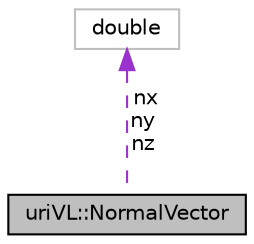 digraph "uriVL::NormalVector"
{
  edge [fontname="Helvetica",fontsize="10",labelfontname="Helvetica",labelfontsize="10"];
  node [fontname="Helvetica",fontsize="10",shape=record];
  Node1 [label="uriVL::NormalVector",height=0.2,width=0.4,color="black", fillcolor="grey75", style="filled", fontcolor="black"];
  Node2 -> Node1 [dir="back",color="darkorchid3",fontsize="10",style="dashed",label=" nx\nny\nnz" ,fontname="Helvetica"];
  Node2 [label="double",height=0.2,width=0.4,color="grey75", fillcolor="white", style="filled"];
}
